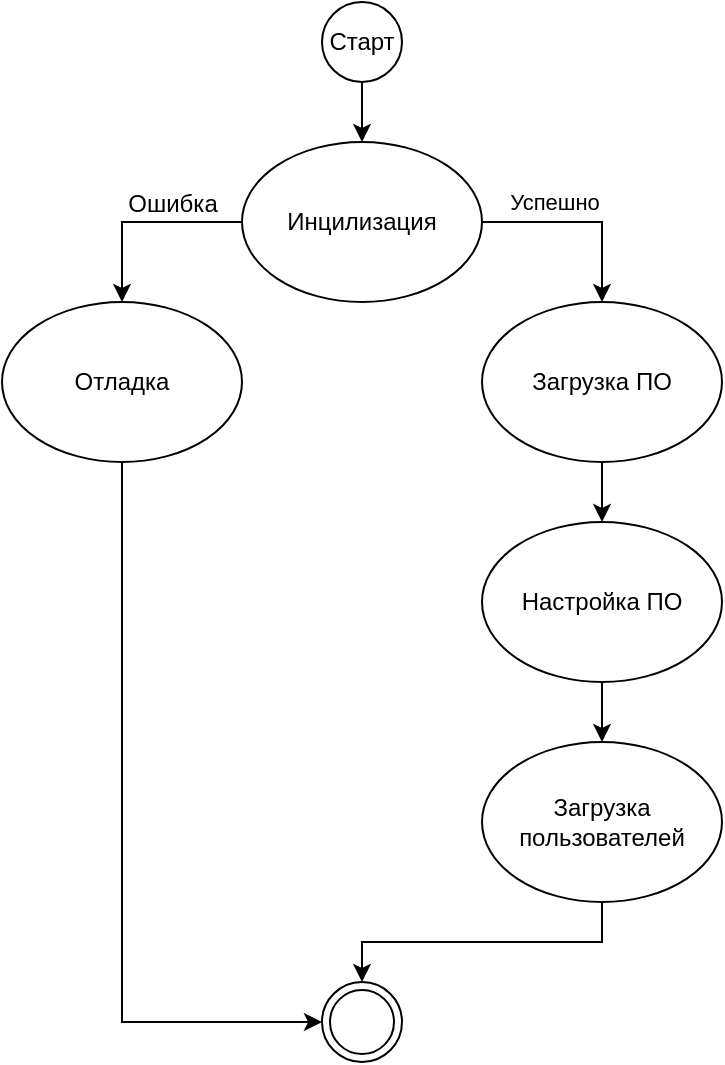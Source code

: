 <mxfile version="24.7.16">
  <diagram name="Страница — 1" id="McdAynpEgjcvdDp99zLO">
    <mxGraphModel dx="1438" dy="929" grid="1" gridSize="10" guides="1" tooltips="1" connect="1" arrows="1" fold="1" page="1" pageScale="1" pageWidth="827" pageHeight="1169" math="0" shadow="0">
      <root>
        <mxCell id="0" />
        <mxCell id="1" parent="0" />
        <mxCell id="udLn1Xj2cPtJZBOqXY7z-6" style="edgeStyle=orthogonalEdgeStyle;rounded=0;orthogonalLoop=1;jettySize=auto;html=1;exitX=0.5;exitY=1;exitDx=0;exitDy=0;" edge="1" parent="1" source="udLn1Xj2cPtJZBOqXY7z-3" target="udLn1Xj2cPtJZBOqXY7z-5">
          <mxGeometry relative="1" as="geometry" />
        </mxCell>
        <mxCell id="udLn1Xj2cPtJZBOqXY7z-3" value="Старт" style="ellipse;whiteSpace=wrap;html=1;" vertex="1" parent="1">
          <mxGeometry x="394" y="320" width="40" height="40" as="geometry" />
        </mxCell>
        <mxCell id="udLn1Xj2cPtJZBOqXY7z-9" style="edgeStyle=orthogonalEdgeStyle;rounded=0;orthogonalLoop=1;jettySize=auto;html=1;exitX=1;exitY=0.5;exitDx=0;exitDy=0;entryX=0.5;entryY=0;entryDx=0;entryDy=0;" edge="1" parent="1" source="udLn1Xj2cPtJZBOqXY7z-5" target="udLn1Xj2cPtJZBOqXY7z-8">
          <mxGeometry relative="1" as="geometry" />
        </mxCell>
        <mxCell id="udLn1Xj2cPtJZBOqXY7z-10" value="Успешно" style="edgeLabel;html=1;align=center;verticalAlign=middle;resizable=0;points=[];" vertex="1" connectable="0" parent="udLn1Xj2cPtJZBOqXY7z-9">
          <mxGeometry x="-0.077" y="-4" relative="1" as="geometry">
            <mxPoint x="-10" y="-14" as="offset" />
          </mxGeometry>
        </mxCell>
        <mxCell id="udLn1Xj2cPtJZBOqXY7z-12" style="edgeStyle=orthogonalEdgeStyle;rounded=0;orthogonalLoop=1;jettySize=auto;html=1;exitX=0;exitY=0.5;exitDx=0;exitDy=0;" edge="1" parent="1" source="udLn1Xj2cPtJZBOqXY7z-5" target="udLn1Xj2cPtJZBOqXY7z-11">
          <mxGeometry relative="1" as="geometry" />
        </mxCell>
        <mxCell id="udLn1Xj2cPtJZBOqXY7z-5" value="Инцилизация" style="ellipse;whiteSpace=wrap;html=1;" vertex="1" parent="1">
          <mxGeometry x="354" y="390" width="120" height="80" as="geometry" />
        </mxCell>
        <mxCell id="udLn1Xj2cPtJZBOqXY7z-16" style="edgeStyle=orthogonalEdgeStyle;rounded=0;orthogonalLoop=1;jettySize=auto;html=1;exitX=0.5;exitY=1;exitDx=0;exitDy=0;" edge="1" parent="1" source="udLn1Xj2cPtJZBOqXY7z-8" target="udLn1Xj2cPtJZBOqXY7z-15">
          <mxGeometry relative="1" as="geometry" />
        </mxCell>
        <mxCell id="udLn1Xj2cPtJZBOqXY7z-8" value="Загрузка ПО" style="ellipse;whiteSpace=wrap;html=1;" vertex="1" parent="1">
          <mxGeometry x="474" y="470" width="120" height="80" as="geometry" />
        </mxCell>
        <mxCell id="udLn1Xj2cPtJZBOqXY7z-22" style="edgeStyle=orthogonalEdgeStyle;rounded=0;orthogonalLoop=1;jettySize=auto;html=1;exitX=0.5;exitY=1;exitDx=0;exitDy=0;" edge="1" parent="1" source="udLn1Xj2cPtJZBOqXY7z-11" target="udLn1Xj2cPtJZBOqXY7z-20">
          <mxGeometry relative="1" as="geometry">
            <Array as="points">
              <mxPoint x="294" y="830" />
            </Array>
          </mxGeometry>
        </mxCell>
        <mxCell id="udLn1Xj2cPtJZBOqXY7z-11" value="Отладка" style="ellipse;whiteSpace=wrap;html=1;" vertex="1" parent="1">
          <mxGeometry x="234" y="470" width="120" height="80" as="geometry" />
        </mxCell>
        <mxCell id="udLn1Xj2cPtJZBOqXY7z-13" value="Ошибка" style="text;html=1;align=center;verticalAlign=middle;resizable=0;points=[];autosize=1;strokeColor=none;fillColor=none;" vertex="1" parent="1">
          <mxGeometry x="284" y="406" width="70" height="30" as="geometry" />
        </mxCell>
        <mxCell id="udLn1Xj2cPtJZBOqXY7z-18" style="edgeStyle=orthogonalEdgeStyle;rounded=0;orthogonalLoop=1;jettySize=auto;html=1;exitX=0.5;exitY=1;exitDx=0;exitDy=0;" edge="1" parent="1" source="udLn1Xj2cPtJZBOqXY7z-15" target="udLn1Xj2cPtJZBOqXY7z-17">
          <mxGeometry relative="1" as="geometry" />
        </mxCell>
        <mxCell id="udLn1Xj2cPtJZBOqXY7z-15" value="Настройка ПО" style="ellipse;whiteSpace=wrap;html=1;" vertex="1" parent="1">
          <mxGeometry x="474" y="580" width="120" height="80" as="geometry" />
        </mxCell>
        <mxCell id="udLn1Xj2cPtJZBOqXY7z-21" style="edgeStyle=orthogonalEdgeStyle;rounded=0;orthogonalLoop=1;jettySize=auto;html=1;exitX=0.5;exitY=1;exitDx=0;exitDy=0;" edge="1" parent="1" source="udLn1Xj2cPtJZBOqXY7z-17" target="udLn1Xj2cPtJZBOqXY7z-20">
          <mxGeometry relative="1" as="geometry" />
        </mxCell>
        <mxCell id="udLn1Xj2cPtJZBOqXY7z-17" value="Загрузка пользователей" style="ellipse;whiteSpace=wrap;html=1;" vertex="1" parent="1">
          <mxGeometry x="474" y="690" width="120" height="80" as="geometry" />
        </mxCell>
        <mxCell id="udLn1Xj2cPtJZBOqXY7z-20" value="" style="ellipse;shape=doubleEllipse;whiteSpace=wrap;html=1;aspect=fixed;" vertex="1" parent="1">
          <mxGeometry x="394" y="810" width="40" height="40" as="geometry" />
        </mxCell>
      </root>
    </mxGraphModel>
  </diagram>
</mxfile>
